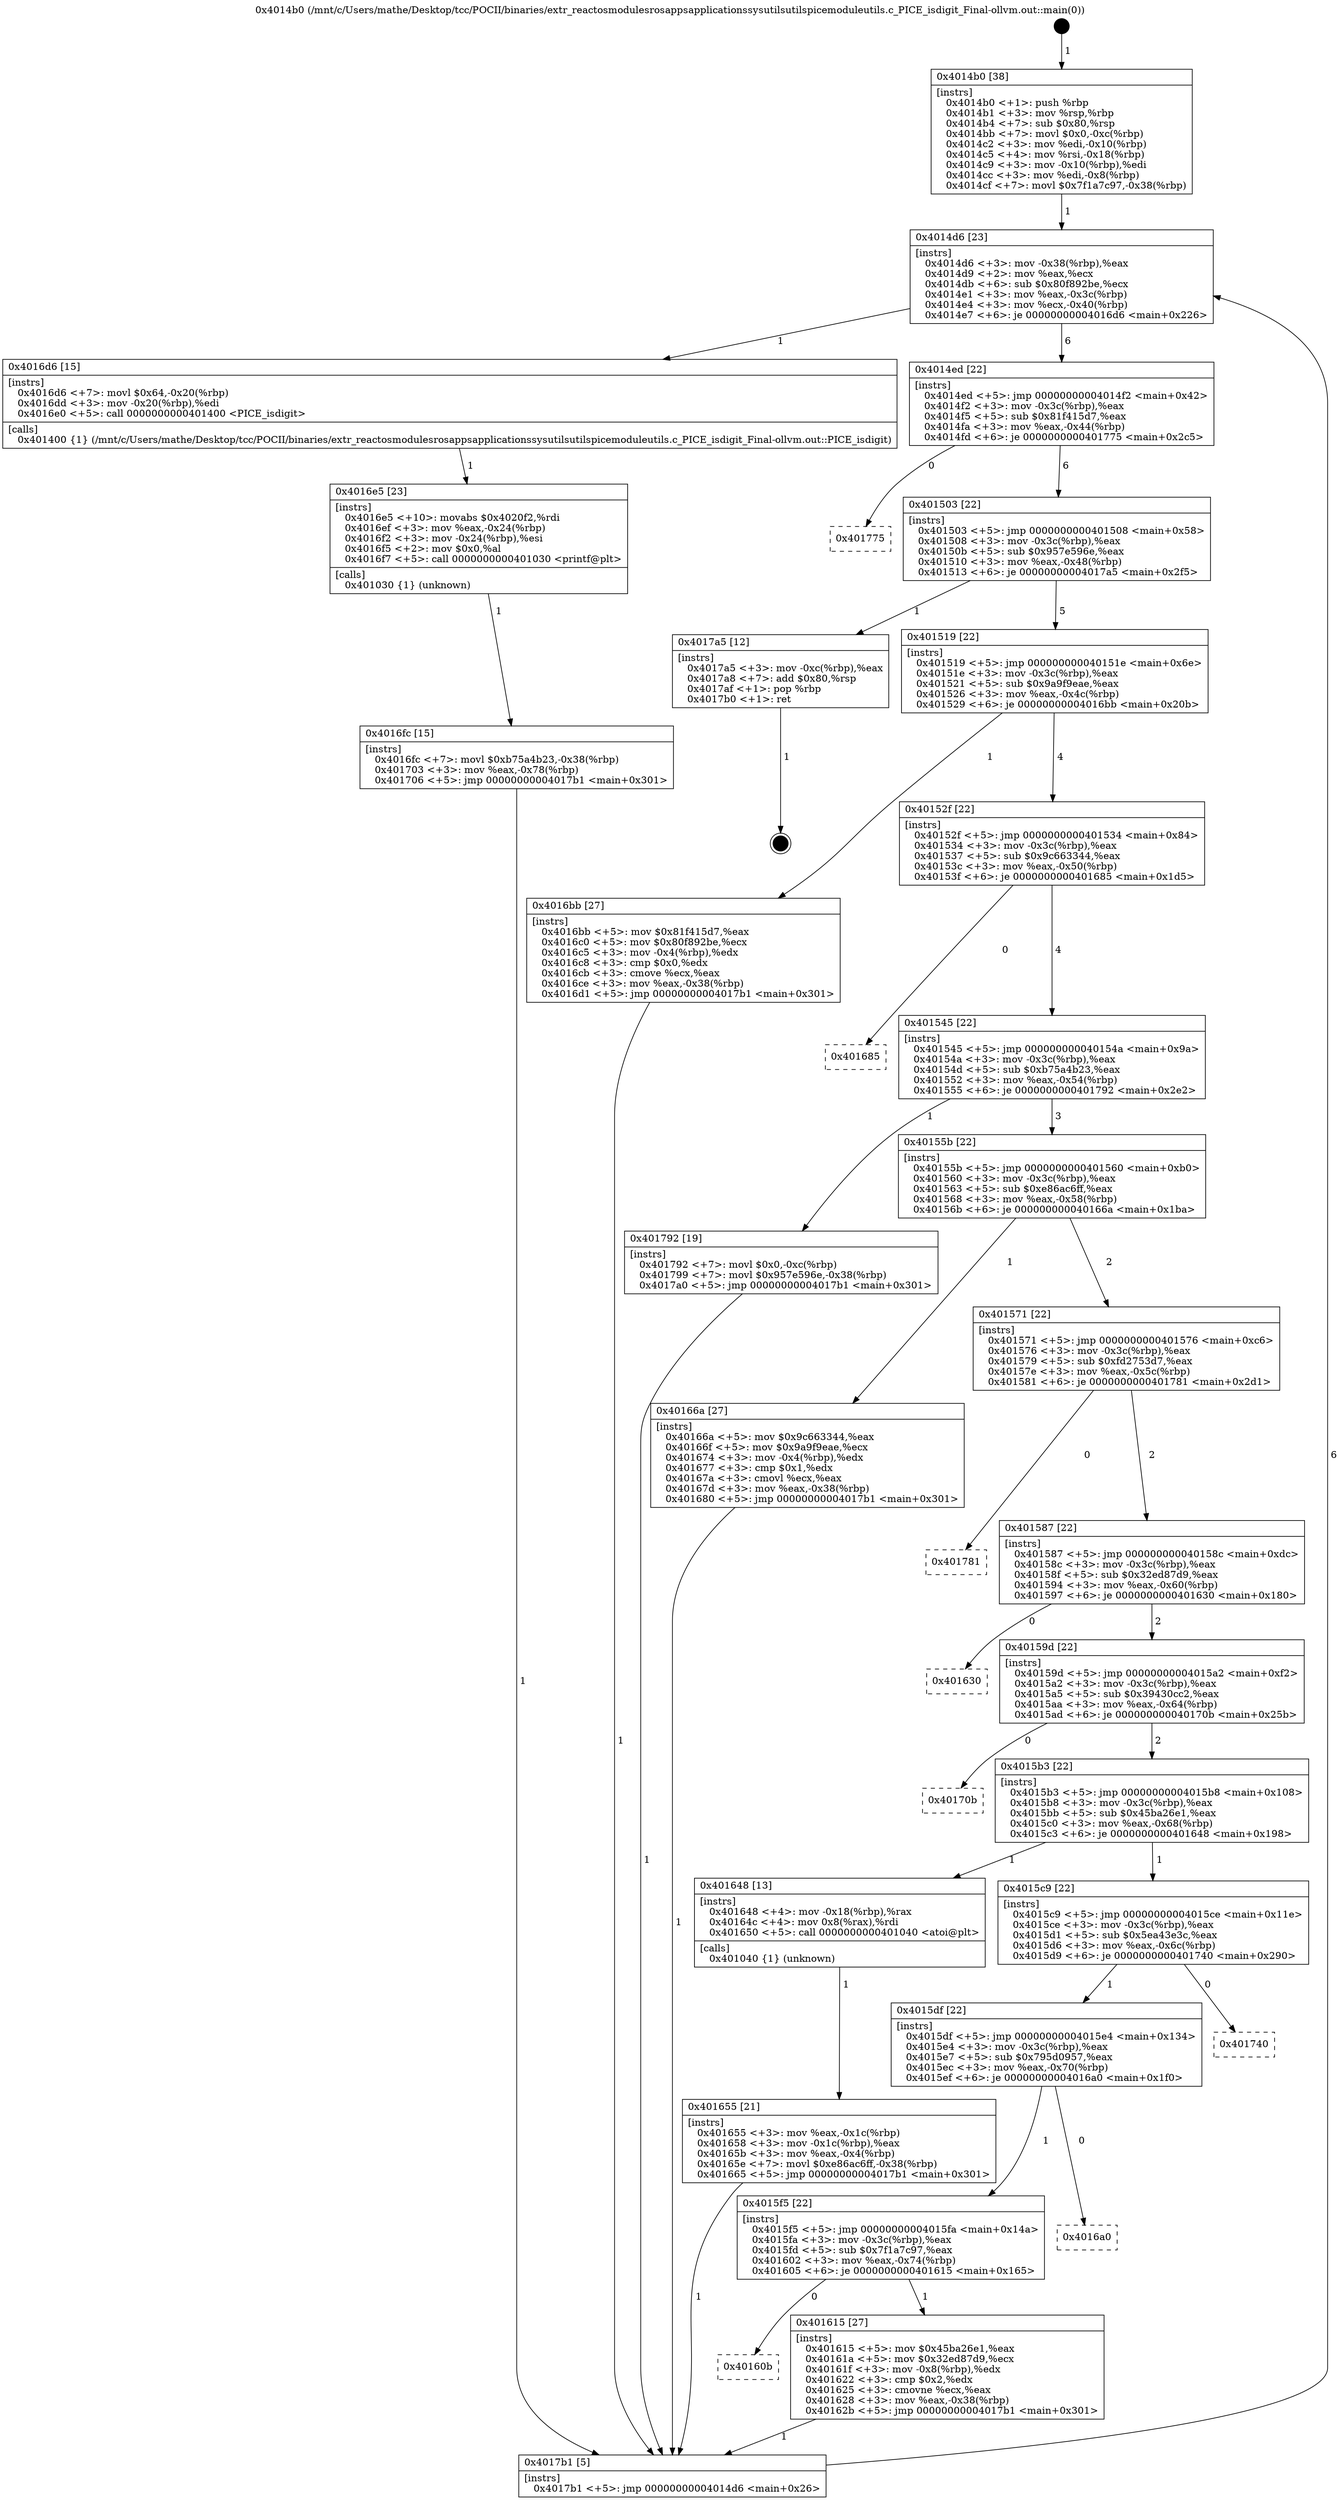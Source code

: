 digraph "0x4014b0" {
  label = "0x4014b0 (/mnt/c/Users/mathe/Desktop/tcc/POCII/binaries/extr_reactosmodulesrosappsapplicationssysutilsutilspicemoduleutils.c_PICE_isdigit_Final-ollvm.out::main(0))"
  labelloc = "t"
  node[shape=record]

  Entry [label="",width=0.3,height=0.3,shape=circle,fillcolor=black,style=filled]
  "0x4014d6" [label="{
     0x4014d6 [23]\l
     | [instrs]\l
     &nbsp;&nbsp;0x4014d6 \<+3\>: mov -0x38(%rbp),%eax\l
     &nbsp;&nbsp;0x4014d9 \<+2\>: mov %eax,%ecx\l
     &nbsp;&nbsp;0x4014db \<+6\>: sub $0x80f892be,%ecx\l
     &nbsp;&nbsp;0x4014e1 \<+3\>: mov %eax,-0x3c(%rbp)\l
     &nbsp;&nbsp;0x4014e4 \<+3\>: mov %ecx,-0x40(%rbp)\l
     &nbsp;&nbsp;0x4014e7 \<+6\>: je 00000000004016d6 \<main+0x226\>\l
  }"]
  "0x4016d6" [label="{
     0x4016d6 [15]\l
     | [instrs]\l
     &nbsp;&nbsp;0x4016d6 \<+7\>: movl $0x64,-0x20(%rbp)\l
     &nbsp;&nbsp;0x4016dd \<+3\>: mov -0x20(%rbp),%edi\l
     &nbsp;&nbsp;0x4016e0 \<+5\>: call 0000000000401400 \<PICE_isdigit\>\l
     | [calls]\l
     &nbsp;&nbsp;0x401400 \{1\} (/mnt/c/Users/mathe/Desktop/tcc/POCII/binaries/extr_reactosmodulesrosappsapplicationssysutilsutilspicemoduleutils.c_PICE_isdigit_Final-ollvm.out::PICE_isdigit)\l
  }"]
  "0x4014ed" [label="{
     0x4014ed [22]\l
     | [instrs]\l
     &nbsp;&nbsp;0x4014ed \<+5\>: jmp 00000000004014f2 \<main+0x42\>\l
     &nbsp;&nbsp;0x4014f2 \<+3\>: mov -0x3c(%rbp),%eax\l
     &nbsp;&nbsp;0x4014f5 \<+5\>: sub $0x81f415d7,%eax\l
     &nbsp;&nbsp;0x4014fa \<+3\>: mov %eax,-0x44(%rbp)\l
     &nbsp;&nbsp;0x4014fd \<+6\>: je 0000000000401775 \<main+0x2c5\>\l
  }"]
  Exit [label="",width=0.3,height=0.3,shape=circle,fillcolor=black,style=filled,peripheries=2]
  "0x401775" [label="{
     0x401775\l
  }", style=dashed]
  "0x401503" [label="{
     0x401503 [22]\l
     | [instrs]\l
     &nbsp;&nbsp;0x401503 \<+5\>: jmp 0000000000401508 \<main+0x58\>\l
     &nbsp;&nbsp;0x401508 \<+3\>: mov -0x3c(%rbp),%eax\l
     &nbsp;&nbsp;0x40150b \<+5\>: sub $0x957e596e,%eax\l
     &nbsp;&nbsp;0x401510 \<+3\>: mov %eax,-0x48(%rbp)\l
     &nbsp;&nbsp;0x401513 \<+6\>: je 00000000004017a5 \<main+0x2f5\>\l
  }"]
  "0x4016fc" [label="{
     0x4016fc [15]\l
     | [instrs]\l
     &nbsp;&nbsp;0x4016fc \<+7\>: movl $0xb75a4b23,-0x38(%rbp)\l
     &nbsp;&nbsp;0x401703 \<+3\>: mov %eax,-0x78(%rbp)\l
     &nbsp;&nbsp;0x401706 \<+5\>: jmp 00000000004017b1 \<main+0x301\>\l
  }"]
  "0x4017a5" [label="{
     0x4017a5 [12]\l
     | [instrs]\l
     &nbsp;&nbsp;0x4017a5 \<+3\>: mov -0xc(%rbp),%eax\l
     &nbsp;&nbsp;0x4017a8 \<+7\>: add $0x80,%rsp\l
     &nbsp;&nbsp;0x4017af \<+1\>: pop %rbp\l
     &nbsp;&nbsp;0x4017b0 \<+1\>: ret\l
  }"]
  "0x401519" [label="{
     0x401519 [22]\l
     | [instrs]\l
     &nbsp;&nbsp;0x401519 \<+5\>: jmp 000000000040151e \<main+0x6e\>\l
     &nbsp;&nbsp;0x40151e \<+3\>: mov -0x3c(%rbp),%eax\l
     &nbsp;&nbsp;0x401521 \<+5\>: sub $0x9a9f9eae,%eax\l
     &nbsp;&nbsp;0x401526 \<+3\>: mov %eax,-0x4c(%rbp)\l
     &nbsp;&nbsp;0x401529 \<+6\>: je 00000000004016bb \<main+0x20b\>\l
  }"]
  "0x4016e5" [label="{
     0x4016e5 [23]\l
     | [instrs]\l
     &nbsp;&nbsp;0x4016e5 \<+10\>: movabs $0x4020f2,%rdi\l
     &nbsp;&nbsp;0x4016ef \<+3\>: mov %eax,-0x24(%rbp)\l
     &nbsp;&nbsp;0x4016f2 \<+3\>: mov -0x24(%rbp),%esi\l
     &nbsp;&nbsp;0x4016f5 \<+2\>: mov $0x0,%al\l
     &nbsp;&nbsp;0x4016f7 \<+5\>: call 0000000000401030 \<printf@plt\>\l
     | [calls]\l
     &nbsp;&nbsp;0x401030 \{1\} (unknown)\l
  }"]
  "0x4016bb" [label="{
     0x4016bb [27]\l
     | [instrs]\l
     &nbsp;&nbsp;0x4016bb \<+5\>: mov $0x81f415d7,%eax\l
     &nbsp;&nbsp;0x4016c0 \<+5\>: mov $0x80f892be,%ecx\l
     &nbsp;&nbsp;0x4016c5 \<+3\>: mov -0x4(%rbp),%edx\l
     &nbsp;&nbsp;0x4016c8 \<+3\>: cmp $0x0,%edx\l
     &nbsp;&nbsp;0x4016cb \<+3\>: cmove %ecx,%eax\l
     &nbsp;&nbsp;0x4016ce \<+3\>: mov %eax,-0x38(%rbp)\l
     &nbsp;&nbsp;0x4016d1 \<+5\>: jmp 00000000004017b1 \<main+0x301\>\l
  }"]
  "0x40152f" [label="{
     0x40152f [22]\l
     | [instrs]\l
     &nbsp;&nbsp;0x40152f \<+5\>: jmp 0000000000401534 \<main+0x84\>\l
     &nbsp;&nbsp;0x401534 \<+3\>: mov -0x3c(%rbp),%eax\l
     &nbsp;&nbsp;0x401537 \<+5\>: sub $0x9c663344,%eax\l
     &nbsp;&nbsp;0x40153c \<+3\>: mov %eax,-0x50(%rbp)\l
     &nbsp;&nbsp;0x40153f \<+6\>: je 0000000000401685 \<main+0x1d5\>\l
  }"]
  "0x401655" [label="{
     0x401655 [21]\l
     | [instrs]\l
     &nbsp;&nbsp;0x401655 \<+3\>: mov %eax,-0x1c(%rbp)\l
     &nbsp;&nbsp;0x401658 \<+3\>: mov -0x1c(%rbp),%eax\l
     &nbsp;&nbsp;0x40165b \<+3\>: mov %eax,-0x4(%rbp)\l
     &nbsp;&nbsp;0x40165e \<+7\>: movl $0xe86ac6ff,-0x38(%rbp)\l
     &nbsp;&nbsp;0x401665 \<+5\>: jmp 00000000004017b1 \<main+0x301\>\l
  }"]
  "0x401685" [label="{
     0x401685\l
  }", style=dashed]
  "0x401545" [label="{
     0x401545 [22]\l
     | [instrs]\l
     &nbsp;&nbsp;0x401545 \<+5\>: jmp 000000000040154a \<main+0x9a\>\l
     &nbsp;&nbsp;0x40154a \<+3\>: mov -0x3c(%rbp),%eax\l
     &nbsp;&nbsp;0x40154d \<+5\>: sub $0xb75a4b23,%eax\l
     &nbsp;&nbsp;0x401552 \<+3\>: mov %eax,-0x54(%rbp)\l
     &nbsp;&nbsp;0x401555 \<+6\>: je 0000000000401792 \<main+0x2e2\>\l
  }"]
  "0x4014b0" [label="{
     0x4014b0 [38]\l
     | [instrs]\l
     &nbsp;&nbsp;0x4014b0 \<+1\>: push %rbp\l
     &nbsp;&nbsp;0x4014b1 \<+3\>: mov %rsp,%rbp\l
     &nbsp;&nbsp;0x4014b4 \<+7\>: sub $0x80,%rsp\l
     &nbsp;&nbsp;0x4014bb \<+7\>: movl $0x0,-0xc(%rbp)\l
     &nbsp;&nbsp;0x4014c2 \<+3\>: mov %edi,-0x10(%rbp)\l
     &nbsp;&nbsp;0x4014c5 \<+4\>: mov %rsi,-0x18(%rbp)\l
     &nbsp;&nbsp;0x4014c9 \<+3\>: mov -0x10(%rbp),%edi\l
     &nbsp;&nbsp;0x4014cc \<+3\>: mov %edi,-0x8(%rbp)\l
     &nbsp;&nbsp;0x4014cf \<+7\>: movl $0x7f1a7c97,-0x38(%rbp)\l
  }"]
  "0x401792" [label="{
     0x401792 [19]\l
     | [instrs]\l
     &nbsp;&nbsp;0x401792 \<+7\>: movl $0x0,-0xc(%rbp)\l
     &nbsp;&nbsp;0x401799 \<+7\>: movl $0x957e596e,-0x38(%rbp)\l
     &nbsp;&nbsp;0x4017a0 \<+5\>: jmp 00000000004017b1 \<main+0x301\>\l
  }"]
  "0x40155b" [label="{
     0x40155b [22]\l
     | [instrs]\l
     &nbsp;&nbsp;0x40155b \<+5\>: jmp 0000000000401560 \<main+0xb0\>\l
     &nbsp;&nbsp;0x401560 \<+3\>: mov -0x3c(%rbp),%eax\l
     &nbsp;&nbsp;0x401563 \<+5\>: sub $0xe86ac6ff,%eax\l
     &nbsp;&nbsp;0x401568 \<+3\>: mov %eax,-0x58(%rbp)\l
     &nbsp;&nbsp;0x40156b \<+6\>: je 000000000040166a \<main+0x1ba\>\l
  }"]
  "0x4017b1" [label="{
     0x4017b1 [5]\l
     | [instrs]\l
     &nbsp;&nbsp;0x4017b1 \<+5\>: jmp 00000000004014d6 \<main+0x26\>\l
  }"]
  "0x40166a" [label="{
     0x40166a [27]\l
     | [instrs]\l
     &nbsp;&nbsp;0x40166a \<+5\>: mov $0x9c663344,%eax\l
     &nbsp;&nbsp;0x40166f \<+5\>: mov $0x9a9f9eae,%ecx\l
     &nbsp;&nbsp;0x401674 \<+3\>: mov -0x4(%rbp),%edx\l
     &nbsp;&nbsp;0x401677 \<+3\>: cmp $0x1,%edx\l
     &nbsp;&nbsp;0x40167a \<+3\>: cmovl %ecx,%eax\l
     &nbsp;&nbsp;0x40167d \<+3\>: mov %eax,-0x38(%rbp)\l
     &nbsp;&nbsp;0x401680 \<+5\>: jmp 00000000004017b1 \<main+0x301\>\l
  }"]
  "0x401571" [label="{
     0x401571 [22]\l
     | [instrs]\l
     &nbsp;&nbsp;0x401571 \<+5\>: jmp 0000000000401576 \<main+0xc6\>\l
     &nbsp;&nbsp;0x401576 \<+3\>: mov -0x3c(%rbp),%eax\l
     &nbsp;&nbsp;0x401579 \<+5\>: sub $0xfd2753d7,%eax\l
     &nbsp;&nbsp;0x40157e \<+3\>: mov %eax,-0x5c(%rbp)\l
     &nbsp;&nbsp;0x401581 \<+6\>: je 0000000000401781 \<main+0x2d1\>\l
  }"]
  "0x40160b" [label="{
     0x40160b\l
  }", style=dashed]
  "0x401781" [label="{
     0x401781\l
  }", style=dashed]
  "0x401587" [label="{
     0x401587 [22]\l
     | [instrs]\l
     &nbsp;&nbsp;0x401587 \<+5\>: jmp 000000000040158c \<main+0xdc\>\l
     &nbsp;&nbsp;0x40158c \<+3\>: mov -0x3c(%rbp),%eax\l
     &nbsp;&nbsp;0x40158f \<+5\>: sub $0x32ed87d9,%eax\l
     &nbsp;&nbsp;0x401594 \<+3\>: mov %eax,-0x60(%rbp)\l
     &nbsp;&nbsp;0x401597 \<+6\>: je 0000000000401630 \<main+0x180\>\l
  }"]
  "0x401615" [label="{
     0x401615 [27]\l
     | [instrs]\l
     &nbsp;&nbsp;0x401615 \<+5\>: mov $0x45ba26e1,%eax\l
     &nbsp;&nbsp;0x40161a \<+5\>: mov $0x32ed87d9,%ecx\l
     &nbsp;&nbsp;0x40161f \<+3\>: mov -0x8(%rbp),%edx\l
     &nbsp;&nbsp;0x401622 \<+3\>: cmp $0x2,%edx\l
     &nbsp;&nbsp;0x401625 \<+3\>: cmovne %ecx,%eax\l
     &nbsp;&nbsp;0x401628 \<+3\>: mov %eax,-0x38(%rbp)\l
     &nbsp;&nbsp;0x40162b \<+5\>: jmp 00000000004017b1 \<main+0x301\>\l
  }"]
  "0x401630" [label="{
     0x401630\l
  }", style=dashed]
  "0x40159d" [label="{
     0x40159d [22]\l
     | [instrs]\l
     &nbsp;&nbsp;0x40159d \<+5\>: jmp 00000000004015a2 \<main+0xf2\>\l
     &nbsp;&nbsp;0x4015a2 \<+3\>: mov -0x3c(%rbp),%eax\l
     &nbsp;&nbsp;0x4015a5 \<+5\>: sub $0x39430cc2,%eax\l
     &nbsp;&nbsp;0x4015aa \<+3\>: mov %eax,-0x64(%rbp)\l
     &nbsp;&nbsp;0x4015ad \<+6\>: je 000000000040170b \<main+0x25b\>\l
  }"]
  "0x4015f5" [label="{
     0x4015f5 [22]\l
     | [instrs]\l
     &nbsp;&nbsp;0x4015f5 \<+5\>: jmp 00000000004015fa \<main+0x14a\>\l
     &nbsp;&nbsp;0x4015fa \<+3\>: mov -0x3c(%rbp),%eax\l
     &nbsp;&nbsp;0x4015fd \<+5\>: sub $0x7f1a7c97,%eax\l
     &nbsp;&nbsp;0x401602 \<+3\>: mov %eax,-0x74(%rbp)\l
     &nbsp;&nbsp;0x401605 \<+6\>: je 0000000000401615 \<main+0x165\>\l
  }"]
  "0x40170b" [label="{
     0x40170b\l
  }", style=dashed]
  "0x4015b3" [label="{
     0x4015b3 [22]\l
     | [instrs]\l
     &nbsp;&nbsp;0x4015b3 \<+5\>: jmp 00000000004015b8 \<main+0x108\>\l
     &nbsp;&nbsp;0x4015b8 \<+3\>: mov -0x3c(%rbp),%eax\l
     &nbsp;&nbsp;0x4015bb \<+5\>: sub $0x45ba26e1,%eax\l
     &nbsp;&nbsp;0x4015c0 \<+3\>: mov %eax,-0x68(%rbp)\l
     &nbsp;&nbsp;0x4015c3 \<+6\>: je 0000000000401648 \<main+0x198\>\l
  }"]
  "0x4016a0" [label="{
     0x4016a0\l
  }", style=dashed]
  "0x401648" [label="{
     0x401648 [13]\l
     | [instrs]\l
     &nbsp;&nbsp;0x401648 \<+4\>: mov -0x18(%rbp),%rax\l
     &nbsp;&nbsp;0x40164c \<+4\>: mov 0x8(%rax),%rdi\l
     &nbsp;&nbsp;0x401650 \<+5\>: call 0000000000401040 \<atoi@plt\>\l
     | [calls]\l
     &nbsp;&nbsp;0x401040 \{1\} (unknown)\l
  }"]
  "0x4015c9" [label="{
     0x4015c9 [22]\l
     | [instrs]\l
     &nbsp;&nbsp;0x4015c9 \<+5\>: jmp 00000000004015ce \<main+0x11e\>\l
     &nbsp;&nbsp;0x4015ce \<+3\>: mov -0x3c(%rbp),%eax\l
     &nbsp;&nbsp;0x4015d1 \<+5\>: sub $0x5ea43e3c,%eax\l
     &nbsp;&nbsp;0x4015d6 \<+3\>: mov %eax,-0x6c(%rbp)\l
     &nbsp;&nbsp;0x4015d9 \<+6\>: je 0000000000401740 \<main+0x290\>\l
  }"]
  "0x4015df" [label="{
     0x4015df [22]\l
     | [instrs]\l
     &nbsp;&nbsp;0x4015df \<+5\>: jmp 00000000004015e4 \<main+0x134\>\l
     &nbsp;&nbsp;0x4015e4 \<+3\>: mov -0x3c(%rbp),%eax\l
     &nbsp;&nbsp;0x4015e7 \<+5\>: sub $0x795d0957,%eax\l
     &nbsp;&nbsp;0x4015ec \<+3\>: mov %eax,-0x70(%rbp)\l
     &nbsp;&nbsp;0x4015ef \<+6\>: je 00000000004016a0 \<main+0x1f0\>\l
  }"]
  "0x401740" [label="{
     0x401740\l
  }", style=dashed]
  Entry -> "0x4014b0" [label=" 1"]
  "0x4014d6" -> "0x4016d6" [label=" 1"]
  "0x4014d6" -> "0x4014ed" [label=" 6"]
  "0x4017a5" -> Exit [label=" 1"]
  "0x4014ed" -> "0x401775" [label=" 0"]
  "0x4014ed" -> "0x401503" [label=" 6"]
  "0x401792" -> "0x4017b1" [label=" 1"]
  "0x401503" -> "0x4017a5" [label=" 1"]
  "0x401503" -> "0x401519" [label=" 5"]
  "0x4016fc" -> "0x4017b1" [label=" 1"]
  "0x401519" -> "0x4016bb" [label=" 1"]
  "0x401519" -> "0x40152f" [label=" 4"]
  "0x4016e5" -> "0x4016fc" [label=" 1"]
  "0x40152f" -> "0x401685" [label=" 0"]
  "0x40152f" -> "0x401545" [label=" 4"]
  "0x4016d6" -> "0x4016e5" [label=" 1"]
  "0x401545" -> "0x401792" [label=" 1"]
  "0x401545" -> "0x40155b" [label=" 3"]
  "0x4016bb" -> "0x4017b1" [label=" 1"]
  "0x40155b" -> "0x40166a" [label=" 1"]
  "0x40155b" -> "0x401571" [label=" 2"]
  "0x40166a" -> "0x4017b1" [label=" 1"]
  "0x401571" -> "0x401781" [label=" 0"]
  "0x401571" -> "0x401587" [label=" 2"]
  "0x401655" -> "0x4017b1" [label=" 1"]
  "0x401587" -> "0x401630" [label=" 0"]
  "0x401587" -> "0x40159d" [label=" 2"]
  "0x401648" -> "0x401655" [label=" 1"]
  "0x40159d" -> "0x40170b" [label=" 0"]
  "0x40159d" -> "0x4015b3" [label=" 2"]
  "0x4014b0" -> "0x4014d6" [label=" 1"]
  "0x4015b3" -> "0x401648" [label=" 1"]
  "0x4015b3" -> "0x4015c9" [label=" 1"]
  "0x401615" -> "0x4017b1" [label=" 1"]
  "0x4015c9" -> "0x401740" [label=" 0"]
  "0x4015c9" -> "0x4015df" [label=" 1"]
  "0x4015f5" -> "0x40160b" [label=" 0"]
  "0x4015df" -> "0x4016a0" [label=" 0"]
  "0x4015df" -> "0x4015f5" [label=" 1"]
  "0x4017b1" -> "0x4014d6" [label=" 6"]
  "0x4015f5" -> "0x401615" [label=" 1"]
}
